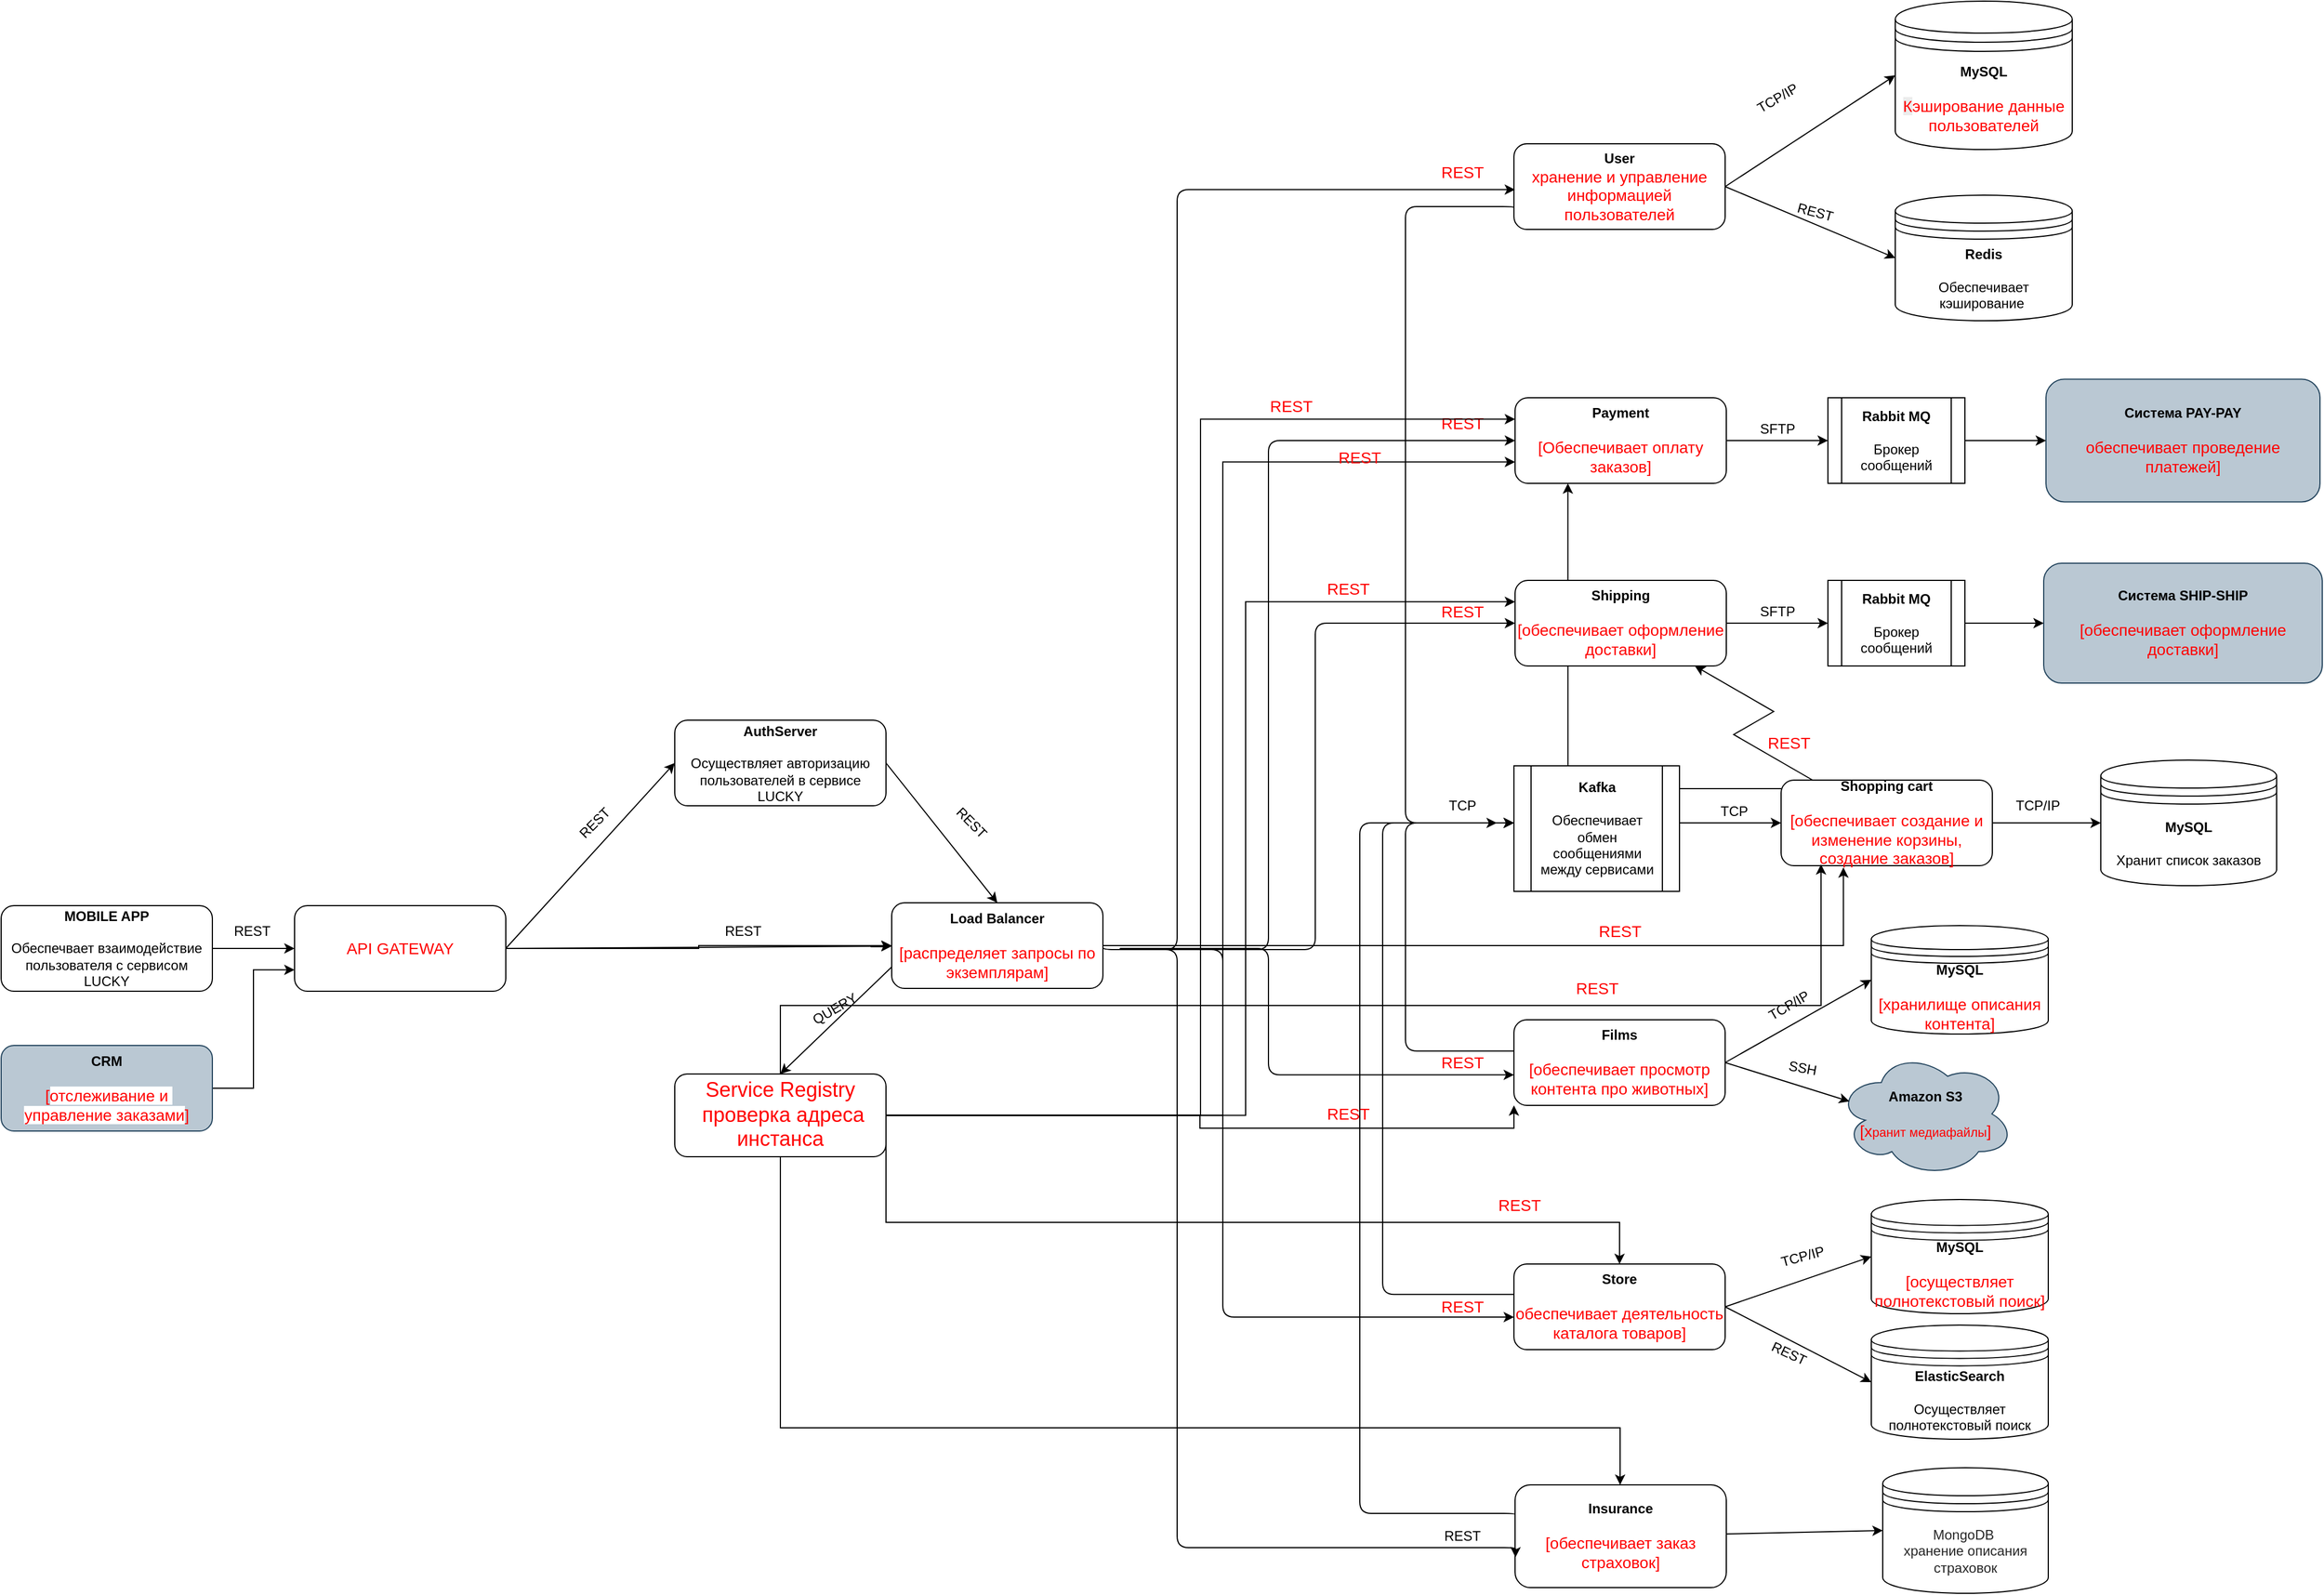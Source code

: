 <mxfile version="28.0.5">
  <diagram name="Страница — 1" id="cdS3VRMd5RHz898ZrQ8t">
    <mxGraphModel dx="2278" dy="685" grid="1" gridSize="10" guides="1" tooltips="1" connect="1" arrows="1" fold="1" page="1" pageScale="1" pageWidth="827" pageHeight="1169" math="0" shadow="0">
      <root>
        <mxCell id="0" />
        <mxCell id="1" parent="0" />
        <mxCell id="olXfn6rq-lJbtFAW49nZ-2" value="&lt;b&gt;MOBILE APP&lt;/b&gt;&lt;br&gt;&lt;br&gt;Обеспечвает взаимодействие пользователя с сервисом LUCKY" style="rounded=1;whiteSpace=wrap;html=1;" parent="1" vertex="1">
          <mxGeometry x="-670" y="802.5" width="185" height="75" as="geometry" />
        </mxCell>
        <mxCell id="PEfDEhMN_RIWn9dZ9WXp-66" style="edgeStyle=orthogonalEdgeStyle;rounded=0;orthogonalLoop=1;jettySize=auto;html=1;exitX=1;exitY=0.5;exitDx=0;exitDy=0;entryX=0;entryY=0.5;entryDx=0;entryDy=0;" parent="1" source="olXfn6rq-lJbtFAW49nZ-3" target="PEfDEhMN_RIWn9dZ9WXp-48" edge="1">
          <mxGeometry relative="1" as="geometry" />
        </mxCell>
        <mxCell id="WFzI-0uK9L6sR63e98sQ-45" style="rounded=0;orthogonalLoop=1;jettySize=auto;html=1;exitX=0;exitY=0.75;exitDx=0;exitDy=0;entryX=0.5;entryY=0;entryDx=0;entryDy=0;" parent="1" source="PEfDEhMN_RIWn9dZ9WXp-48" target="WFzI-0uK9L6sR63e98sQ-44" edge="1">
          <mxGeometry relative="1" as="geometry" />
        </mxCell>
        <mxCell id="olXfn6rq-lJbtFAW49nZ-3" value="&lt;font color=&quot;#fe0101&quot;&gt;&lt;span style=&quot;font-size: 14px;&quot;&gt;API GATEWAY&lt;/span&gt;&lt;/font&gt;" style="rounded=1;whiteSpace=wrap;html=1;" parent="1" vertex="1">
          <mxGeometry x="-413" y="802.5" width="185" height="75" as="geometry" />
        </mxCell>
        <mxCell id="WFzI-0uK9L6sR63e98sQ-15" style="edgeStyle=orthogonalEdgeStyle;rounded=1;orthogonalLoop=1;jettySize=auto;html=1;entryX=1;entryY=1;entryDx=0;entryDy=0;curved=0;exitX=0;exitY=0.75;exitDx=0;exitDy=0;" parent="1" source="olXfn6rq-lJbtFAW49nZ-6" edge="1">
          <mxGeometry relative="1" as="geometry">
            <Array as="points">
              <mxPoint x="560" y="190" />
              <mxPoint x="560" y="730" />
            </Array>
            <mxPoint x="640" y="730" as="targetPoint" />
          </mxGeometry>
        </mxCell>
        <mxCell id="olXfn6rq-lJbtFAW49nZ-6" value="&lt;b&gt;User&lt;/b&gt;&lt;br&gt;&lt;font style=&quot;font-size: 14px; color: rgb(255, 0, 0);&quot;&gt;&lt;span style=&quot;font-family: &amp;quot;YS Text&amp;quot;, sans-serif; text-align: start; white-space-collapse: preserve; background-color: rgb(255, 255, 255);&quot;&gt;хранение и управление информацией пользователей&lt;/span&gt;&lt;/font&gt;" style="rounded=1;whiteSpace=wrap;html=1;" parent="1" vertex="1">
          <mxGeometry x="655" y="135" width="185" height="75" as="geometry" />
        </mxCell>
        <mxCell id="WFzI-0uK9L6sR63e98sQ-19" style="edgeStyle=orthogonalEdgeStyle;rounded=1;orthogonalLoop=1;jettySize=auto;html=1;entryX=0;entryY=0.5;entryDx=0;entryDy=0;curved=0;exitX=-0.001;exitY=0.355;exitDx=0;exitDy=0;exitPerimeter=0;" parent="1" source="olXfn6rq-lJbtFAW49nZ-7" edge="1">
          <mxGeometry relative="1" as="geometry">
            <Array as="points">
              <mxPoint x="540" y="1143" />
              <mxPoint x="540" y="730" />
            </Array>
            <mxPoint x="655" y="730" as="targetPoint" />
          </mxGeometry>
        </mxCell>
        <mxCell id="olXfn6rq-lJbtFAW49nZ-7" value="&lt;b&gt;Store&lt;/b&gt;&lt;br&gt;&lt;br&gt;&lt;font style=&quot;border-color: var(--border-color); color: rgb(254, 1, 1); font-size: 14px;&quot;&gt;обеспечивает деятельность каталога товаров]&lt;/font&gt;" style="rounded=1;whiteSpace=wrap;html=1;" parent="1" vertex="1">
          <mxGeometry x="655" y="1116.5" width="185" height="75" as="geometry" />
        </mxCell>
        <mxCell id="WFzI-0uK9L6sR63e98sQ-28" style="edgeStyle=orthogonalEdgeStyle;rounded=1;orthogonalLoop=1;jettySize=auto;html=1;entryX=0;entryY=0.5;entryDx=0;entryDy=0;curved=0;exitX=0.001;exitY=0.365;exitDx=0;exitDy=0;exitPerimeter=0;" parent="1" source="olXfn6rq-lJbtFAW49nZ-8" edge="1">
          <mxGeometry relative="1" as="geometry">
            <Array as="points">
              <mxPoint x="560" y="930" />
              <mxPoint x="560" y="730" />
            </Array>
            <mxPoint x="655" y="730" as="targetPoint" />
          </mxGeometry>
        </mxCell>
        <mxCell id="olXfn6rq-lJbtFAW49nZ-8" value="&lt;b&gt;Films&lt;br&gt;&lt;/b&gt;&lt;br&gt;&lt;font style=&quot;border-color: var(--border-color); color: rgb(254, 1, 1); font-size: 14px;&quot;&gt;[обеспечивает просмотр контента про животных&lt;/font&gt;&lt;font style=&quot;border-color: var(--border-color); color: rgb(254, 1, 1); font-size: 14px;&quot;&gt;]&lt;/font&gt;" style="rounded=1;whiteSpace=wrap;html=1;" parent="1" vertex="1">
          <mxGeometry x="655" y="902.5" width="185" height="75" as="geometry" />
        </mxCell>
        <mxCell id="olXfn6rq-lJbtFAW49nZ-28" style="rounded=0;orthogonalLoop=1;jettySize=auto;html=1;entryX=0;entryY=0.5;entryDx=0;entryDy=0;" parent="1" source="olXfn6rq-lJbtFAW49nZ-9" target="olXfn6rq-lJbtFAW49nZ-27" edge="1">
          <mxGeometry relative="1" as="geometry" />
        </mxCell>
        <mxCell id="WFzI-0uK9L6sR63e98sQ-20" style="edgeStyle=orthogonalEdgeStyle;rounded=1;orthogonalLoop=1;jettySize=auto;html=1;entryX=0;entryY=0.5;entryDx=0;entryDy=0;exitX=0;exitY=0.299;exitDx=0;exitDy=0;curved=0;exitPerimeter=0;" parent="1" source="olXfn6rq-lJbtFAW49nZ-9" edge="1">
          <mxGeometry relative="1" as="geometry">
            <Array as="points">
              <mxPoint x="520" y="1335" />
              <mxPoint x="520" y="730" />
            </Array>
            <mxPoint x="655" y="730" as="targetPoint" />
          </mxGeometry>
        </mxCell>
        <mxCell id="olXfn6rq-lJbtFAW49nZ-9" value="&lt;b&gt;Insurance&lt;/b&gt;&lt;br&gt;&lt;br&gt;&lt;font style=&quot;border-color: var(--border-color); color: rgb(254, 1, 1); font-size: 14px;&quot;&gt;[обеспечивает заказ страховок&lt;/font&gt;&lt;font style=&quot;border-color: var(--border-color); color: rgb(254, 1, 1); font-size: 14px;&quot;&gt;]&lt;/font&gt;" style="rounded=1;whiteSpace=wrap;html=1;" parent="1" vertex="1">
          <mxGeometry x="656" y="1310" width="185" height="90" as="geometry" />
        </mxCell>
        <mxCell id="PEfDEhMN_RIWn9dZ9WXp-17" style="edgeStyle=orthogonalEdgeStyle;rounded=0;orthogonalLoop=1;jettySize=auto;html=1;exitX=1;exitY=0.5;exitDx=0;exitDy=0;entryX=0;entryY=0.5;entryDx=0;entryDy=0;" parent="1" source="olXfn6rq-lJbtFAW49nZ-10" target="olXfn6rq-lJbtFAW49nZ-29" edge="1">
          <mxGeometry relative="1" as="geometry" />
        </mxCell>
        <mxCell id="swOOkN9UK1SYi3IZk_FV-13" style="edgeStyle=isometricEdgeStyle;rounded=0;orthogonalLoop=1;jettySize=auto;html=1;elbow=vertical;" parent="1" source="olXfn6rq-lJbtFAW49nZ-10" target="olXfn6rq-lJbtFAW49nZ-12" edge="1">
          <mxGeometry relative="1" as="geometry" />
        </mxCell>
        <mxCell id="swOOkN9UK1SYi3IZk_FV-16" style="edgeStyle=orthogonalEdgeStyle;rounded=0;orthogonalLoop=1;jettySize=auto;html=1;entryX=0.25;entryY=1;entryDx=0;entryDy=0;" parent="1" source="olXfn6rq-lJbtFAW49nZ-10" target="olXfn6rq-lJbtFAW49nZ-11" edge="1">
          <mxGeometry relative="1" as="geometry">
            <Array as="points">
              <mxPoint x="702" y="700" />
            </Array>
          </mxGeometry>
        </mxCell>
        <mxCell id="olXfn6rq-lJbtFAW49nZ-10" value="&lt;b&gt;Shopping cart&lt;/b&gt;&lt;br&gt;&lt;br&gt;&lt;font style=&quot;border-color: var(--border-color); color: rgb(254, 1, 1); font-size: 14px;&quot;&gt;[обеспечивает создание и изменение корзины, создание заказов&lt;/font&gt;&lt;font style=&quot;border-color: var(--border-color); color: rgb(254, 1, 1); font-size: 14px;&quot;&gt;]&lt;/font&gt;" style="rounded=1;whiteSpace=wrap;html=1;" parent="1" vertex="1">
          <mxGeometry x="889" y="692.5" width="185" height="75" as="geometry" />
        </mxCell>
        <mxCell id="olXfn6rq-lJbtFAW49nZ-11" value="&lt;b&gt;Payment&lt;br&gt;&lt;/b&gt;&lt;br&gt;&lt;font style=&quot;border-color: var(--border-color); color: rgb(254, 1, 1); font-size: 14px;&quot;&gt;[Обеспечивает оплату заказов&lt;/font&gt;&lt;font style=&quot;border-color: var(--border-color); color: rgb(254, 1, 1); font-size: 14px;&quot;&gt;]&lt;/font&gt;" style="rounded=1;whiteSpace=wrap;html=1;" parent="1" vertex="1">
          <mxGeometry x="656" y="357.5" width="185" height="75" as="geometry" />
        </mxCell>
        <mxCell id="olXfn6rq-lJbtFAW49nZ-12" value="&lt;b&gt;Shipping&lt;/b&gt;&lt;br&gt;&lt;br&gt;&lt;font style=&quot;border-color: var(--border-color); color: rgb(254, 1, 1); font-size: 14px;&quot;&gt;[обеспечивает оформление доставки&lt;/font&gt;&lt;font style=&quot;border-color: var(--border-color); color: rgb(254, 1, 1); font-size: 14px;&quot;&gt;]&lt;/font&gt;" style="rounded=1;whiteSpace=wrap;html=1;" parent="1" vertex="1">
          <mxGeometry x="656" y="517.5" width="185" height="75" as="geometry" />
        </mxCell>
        <mxCell id="olXfn6rq-lJbtFAW49nZ-23" value="&lt;b&gt;MySQL&lt;/b&gt;&lt;br&gt;&lt;br&gt;&lt;font style=&quot;border-color: var(--border-color); color: rgb(254, 1, 1); font-size: 14px;&quot;&gt;[осуществляет полнотекстовый поиск&lt;/font&gt;&lt;font style=&quot;border-color: var(--border-color); color: rgb(254, 1, 1); font-size: 14px;&quot;&gt;]&lt;/font&gt;" style="shape=datastore;whiteSpace=wrap;html=1;" parent="1" vertex="1">
          <mxGeometry x="968" y="1060" width="155" height="100" as="geometry" />
        </mxCell>
        <mxCell id="olXfn6rq-lJbtFAW49nZ-27" value="&lt;span style=&quot;color: rgba(0, 0, 0, 0.85); font-family: &amp;quot;YS Text&amp;quot;, sans-serif; text-align: start; white-space-collapse: preserve; background-color: rgb(255, 255, 255);&quot;&gt;&lt;font style=&quot;font-size: 12px;&quot;&gt;MongoDB &lt;/font&gt;&lt;/span&gt;&lt;div&gt;&lt;span style=&quot;color: rgba(0, 0, 0, 0.85); font-family: &amp;quot;YS Text&amp;quot;, sans-serif; text-align: start; white-space-collapse: preserve; background-color: rgb(255, 255, 255);&quot;&gt;&lt;font style=&quot;font-size: 12px;&quot;&gt;хранение описания страховок&lt;/font&gt;&lt;/span&gt;&lt;/div&gt;" style="shape=datastore;whiteSpace=wrap;html=1;" parent="1" vertex="1">
          <mxGeometry x="978" y="1295" width="145" height="110" as="geometry" />
        </mxCell>
        <mxCell id="olXfn6rq-lJbtFAW49nZ-29" value="&lt;b&gt;MySQL&lt;/b&gt;&lt;br&gt;&lt;br&gt;Хранит список заказов" style="shape=datastore;whiteSpace=wrap;html=1;" parent="1" vertex="1">
          <mxGeometry x="1169" y="675" width="154" height="110" as="geometry" />
        </mxCell>
        <mxCell id="q-aXDWuhQQutBYupPtUj-5" value="REST" style="text;html=1;strokeColor=none;fillColor=none;align=center;verticalAlign=middle;whiteSpace=wrap;rounded=0;rotation=0;" parent="1" vertex="1">
          <mxGeometry x="-480" y="810" width="60" height="30" as="geometry" />
        </mxCell>
        <mxCell id="q-aXDWuhQQutBYupPtUj-7" value="" style="endArrow=classic;html=1;rounded=0;entryX=0;entryY=0.5;entryDx=0;entryDy=0;exitX=1;exitY=0.5;exitDx=0;exitDy=0;" parent="1" source="olXfn6rq-lJbtFAW49nZ-2" target="olXfn6rq-lJbtFAW49nZ-3" edge="1">
          <mxGeometry width="50" height="50" relative="1" as="geometry">
            <mxPoint x="-520" y="780" as="sourcePoint" />
            <mxPoint x="-400" y="850" as="targetPoint" />
          </mxGeometry>
        </mxCell>
        <mxCell id="q-aXDWuhQQutBYupPtUj-8" value="&lt;b&gt;AuthServer&lt;/b&gt;&lt;br&gt;&lt;br&gt;Осуществляет авторизацию пользователей в сервисе LUCKY" style="rounded=1;whiteSpace=wrap;html=1;" parent="1" vertex="1">
          <mxGeometry x="-80" y="640" width="185" height="75" as="geometry" />
        </mxCell>
        <mxCell id="q-aXDWuhQQutBYupPtUj-9" value="" style="endArrow=classic;html=1;rounded=0;exitX=1;exitY=0.5;exitDx=0;exitDy=0;entryX=0;entryY=0.5;entryDx=0;entryDy=0;" parent="1" source="olXfn6rq-lJbtFAW49nZ-3" target="q-aXDWuhQQutBYupPtUj-8" edge="1">
          <mxGeometry width="50" height="50" relative="1" as="geometry">
            <mxPoint x="100" y="890" as="sourcePoint" />
            <mxPoint x="150" y="840" as="targetPoint" />
          </mxGeometry>
        </mxCell>
        <mxCell id="q-aXDWuhQQutBYupPtUj-13" value="&lt;b&gt;Redis&lt;br&gt;&lt;/b&gt;&lt;br&gt;Обеспечивает кэширование&amp;nbsp;" style="shape=datastore;whiteSpace=wrap;html=1;" parent="1" vertex="1">
          <mxGeometry x="989" y="180" width="155" height="110" as="geometry" />
        </mxCell>
        <mxCell id="q-aXDWuhQQutBYupPtUj-14" value="&lt;b&gt;MySQL&lt;br&gt;&lt;/b&gt;&lt;br&gt;&lt;div style=&quot;text-align: center;&quot;&gt;&lt;font style=&quot;color: rgb(255, 0, 0); font-size: 14px;&quot;&gt;&lt;span style=&quot;text-align: start; background-color: rgb(236, 236, 236);&quot;&gt;К&lt;/span&gt;&lt;span style=&quot;background-color: rgb(255, 255, 255); font-family: &amp;quot;YS Text&amp;quot;, sans-serif; text-align: start; white-space-collapse: preserve;&quot;&gt;эширование данные пользователей&lt;/span&gt;&lt;/font&gt;&lt;/div&gt;" style="shape=datastore;whiteSpace=wrap;html=1;" parent="1" vertex="1">
          <mxGeometry x="989" y="10" width="155" height="130" as="geometry" />
        </mxCell>
        <mxCell id="q-aXDWuhQQutBYupPtUj-23" value="" style="endArrow=classic;html=1;rounded=0;exitX=1;exitY=0.5;exitDx=0;exitDy=0;entryX=0;entryY=0.5;entryDx=0;entryDy=0;" parent="1" source="olXfn6rq-lJbtFAW49nZ-6" target="q-aXDWuhQQutBYupPtUj-14" edge="1">
          <mxGeometry width="50" height="50" relative="1" as="geometry">
            <mxPoint x="536" y="25" as="sourcePoint" />
            <mxPoint x="586" y="-25" as="targetPoint" />
          </mxGeometry>
        </mxCell>
        <mxCell id="q-aXDWuhQQutBYupPtUj-24" value="" style="endArrow=classic;html=1;rounded=0;exitX=1;exitY=0.5;exitDx=0;exitDy=0;entryX=0;entryY=0.5;entryDx=0;entryDy=0;" parent="1" source="olXfn6rq-lJbtFAW49nZ-6" target="q-aXDWuhQQutBYupPtUj-13" edge="1">
          <mxGeometry width="50" height="50" relative="1" as="geometry">
            <mxPoint x="696" y="95" as="sourcePoint" />
            <mxPoint x="916" y="225" as="targetPoint" />
          </mxGeometry>
        </mxCell>
        <mxCell id="q-aXDWuhQQutBYupPtUj-32" value="&lt;b&gt;ElasticSearch&lt;/b&gt;&lt;br&gt;&lt;br&gt;Осуществляет полнотекстовый поиск" style="shape=datastore;whiteSpace=wrap;html=1;" parent="1" vertex="1">
          <mxGeometry x="968" y="1170" width="155" height="100" as="geometry" />
        </mxCell>
        <mxCell id="q-aXDWuhQQutBYupPtUj-33" value="" style="endArrow=classic;html=1;rounded=0;entryX=0;entryY=0.5;entryDx=0;entryDy=0;exitX=1;exitY=0.5;exitDx=0;exitDy=0;" parent="1" source="olXfn6rq-lJbtFAW49nZ-7" target="olXfn6rq-lJbtFAW49nZ-23" edge="1">
          <mxGeometry width="50" height="50" relative="1" as="geometry">
            <mxPoint x="772.769" y="1156.495" as="sourcePoint" />
            <mxPoint x="585" y="1010" as="targetPoint" />
          </mxGeometry>
        </mxCell>
        <mxCell id="q-aXDWuhQQutBYupPtUj-35" value="" style="endArrow=classic;startArrow=none;html=1;rounded=1;exitX=1;exitY=0.5;exitDx=0;exitDy=0;entryX=0.005;entryY=0.535;entryDx=0;entryDy=0;startFill=0;edgeStyle=orthogonalEdgeStyle;curved=0;entryPerimeter=0;" parent="1" target="olXfn6rq-lJbtFAW49nZ-6" edge="1">
          <mxGeometry width="50" height="50" relative="1" as="geometry">
            <mxPoint x="310" y="840.0" as="sourcePoint" />
            <mxPoint x="640" y="1061.304" as="targetPoint" />
            <Array as="points">
              <mxPoint x="310" y="841" />
              <mxPoint x="360" y="841" />
              <mxPoint x="360" y="175" />
            </Array>
          </mxGeometry>
        </mxCell>
        <mxCell id="q-aXDWuhQQutBYupPtUj-36" value="" style="endArrow=classic;startArrow=none;html=1;rounded=1;exitX=1;exitY=0.5;exitDx=0;exitDy=0;startFill=0;edgeStyle=orthogonalEdgeStyle;curved=0;" parent="1" target="olXfn6rq-lJbtFAW49nZ-7" edge="1">
          <mxGeometry width="50" height="50" relative="1" as="geometry">
            <mxPoint x="310" y="840.0" as="sourcePoint" />
            <mxPoint x="600" y="900" as="targetPoint" />
            <Array as="points">
              <mxPoint x="400" y="841" />
              <mxPoint x="400" y="1163" />
            </Array>
          </mxGeometry>
        </mxCell>
        <mxCell id="q-aXDWuhQQutBYupPtUj-37" value="" style="endArrow=classic;html=1;rounded=0;exitX=1;exitY=0.5;exitDx=0;exitDy=0;entryX=0;entryY=0.5;entryDx=0;entryDy=0;" parent="1" source="olXfn6rq-lJbtFAW49nZ-7" target="q-aXDWuhQQutBYupPtUj-32" edge="1">
          <mxGeometry width="50" height="50" relative="1" as="geometry">
            <mxPoint x="565" y="1100" as="sourcePoint" />
            <mxPoint x="615" y="1050" as="targetPoint" />
          </mxGeometry>
        </mxCell>
        <mxCell id="q-aXDWuhQQutBYupPtUj-43" value="" style="endArrow=classic;html=1;rounded=0;exitX=1;exitY=0.5;exitDx=0;exitDy=0;entryX=0.5;entryY=0;entryDx=0;entryDy=0;" parent="1" source="q-aXDWuhQQutBYupPtUj-8" target="PEfDEhMN_RIWn9dZ9WXp-48" edge="1">
          <mxGeometry width="50" height="50" relative="1" as="geometry">
            <mxPoint x="420" y="940" as="sourcePoint" />
            <mxPoint x="190" y="840.0" as="targetPoint" />
            <Array as="points" />
          </mxGeometry>
        </mxCell>
        <mxCell id="q-aXDWuhQQutBYupPtUj-45" value="&lt;b&gt;Amazon S3&lt;/b&gt;&lt;br&gt;&lt;br&gt;&lt;font style=&quot;border-color: var(--border-color); color: rgb(254, 1, 1); font-size: 14px;&quot;&gt;[х&lt;/font&gt;&lt;font style=&quot;border-color: var(--border-color); color: rgb(254, 1, 1); font-size: 11px;&quot;&gt;ранит медиафайлы&lt;/font&gt;&lt;font style=&quot;border-color: var(--border-color); color: rgb(254, 1, 1); font-size: 14px;&quot;&gt;]&lt;/font&gt;" style="ellipse;shape=cloud;whiteSpace=wrap;html=1;fillColor=#bac8d3;strokeColor=#23445d;" parent="1" vertex="1">
          <mxGeometry x="938" y="930" width="155" height="110" as="geometry" />
        </mxCell>
        <mxCell id="q-aXDWuhQQutBYupPtUj-47" value="" style="endArrow=classic;html=1;rounded=0;entryX=0.07;entryY=0.4;entryDx=0;entryDy=0;entryPerimeter=0;exitX=1;exitY=0.5;exitDx=0;exitDy=0;" parent="1" source="olXfn6rq-lJbtFAW49nZ-8" target="q-aXDWuhQQutBYupPtUj-45" edge="1">
          <mxGeometry width="50" height="50" relative="1" as="geometry">
            <mxPoint x="725" y="1070" as="sourcePoint" />
            <mxPoint x="775" y="1020" as="targetPoint" />
          </mxGeometry>
        </mxCell>
        <mxCell id="q-aXDWuhQQutBYupPtUj-48" value="" style="endArrow=classic;startArrow=none;html=1;rounded=1;exitX=1;exitY=0.5;exitDx=0;exitDy=0;startFill=0;edgeStyle=orthogonalEdgeStyle;curved=0;entryX=0;entryY=0.644;entryDx=0;entryDy=0;entryPerimeter=0;" parent="1" target="olXfn6rq-lJbtFAW49nZ-8" edge="1">
          <mxGeometry width="50" height="50" relative="1" as="geometry">
            <mxPoint x="310" y="840.0" as="sourcePoint" />
            <mxPoint x="650" y="950" as="targetPoint" />
            <Array as="points">
              <mxPoint x="440" y="840" />
              <mxPoint x="440" y="951" />
            </Array>
          </mxGeometry>
        </mxCell>
        <mxCell id="q-aXDWuhQQutBYupPtUj-51" value="&lt;b&gt;MySQL&lt;/b&gt;&lt;br&gt;&lt;br&gt;&lt;font style=&quot;border-color: var(--border-color); color: rgb(254, 1, 1); font-size: 14px;&quot;&gt;[хранилище описания контента&lt;/font&gt;&lt;font style=&quot;border-color: var(--border-color); color: rgb(254, 1, 1); font-size: 14px;&quot;&gt;]&lt;/font&gt;" style="shape=datastore;whiteSpace=wrap;html=1;" parent="1" vertex="1">
          <mxGeometry x="968" y="820" width="155" height="95" as="geometry" />
        </mxCell>
        <mxCell id="q-aXDWuhQQutBYupPtUj-52" value="" style="endArrow=classic;html=1;rounded=0;exitX=1;exitY=0.5;exitDx=0;exitDy=0;entryX=0;entryY=0.5;entryDx=0;entryDy=0;" parent="1" source="olXfn6rq-lJbtFAW49nZ-8" target="q-aXDWuhQQutBYupPtUj-51" edge="1">
          <mxGeometry width="50" height="50" relative="1" as="geometry">
            <mxPoint x="915" y="940" as="sourcePoint" />
            <mxPoint x="965" y="890" as="targetPoint" />
          </mxGeometry>
        </mxCell>
        <mxCell id="q-aXDWuhQQutBYupPtUj-56" value="&lt;b&gt;Система SHIP-SHIP&lt;/b&gt;&lt;br&gt;&lt;br&gt;&lt;font style=&quot;border-color: var(--border-color); color: rgb(254, 1, 1); font-size: 14px;&quot;&gt;[обеспечивает оформление доставки&lt;/font&gt;&lt;font style=&quot;border-color: var(--border-color); color: rgb(254, 1, 1); font-size: 14px;&quot;&gt;]&lt;/font&gt;" style="rounded=1;whiteSpace=wrap;html=1;fillColor=#bac8d3;strokeColor=#23445d;" parent="1" vertex="1">
          <mxGeometry x="1119" y="502.5" width="244" height="105" as="geometry" />
        </mxCell>
        <mxCell id="PEfDEhMN_RIWn9dZ9WXp-22" style="edgeStyle=orthogonalEdgeStyle;rounded=0;orthogonalLoop=1;jettySize=auto;html=1;exitX=1;exitY=0.5;exitDx=0;exitDy=0;entryX=0;entryY=0.5;entryDx=0;entryDy=0;" parent="1" source="olXfn6rq-lJbtFAW49nZ-12" target="PEfDEhMN_RIWn9dZ9WXp-21" edge="1">
          <mxGeometry relative="1" as="geometry">
            <Array as="points">
              <mxPoint x="841" y="555" />
            </Array>
            <mxPoint x="776" y="555.0" as="sourcePoint" />
          </mxGeometry>
        </mxCell>
        <mxCell id="q-aXDWuhQQutBYupPtUj-59" value="" style="endArrow=classic;startArrow=none;html=1;rounded=1;exitX=1;exitY=0.5;exitDx=0;exitDy=0;entryX=0;entryY=0.5;entryDx=0;entryDy=0;startFill=0;edgeStyle=orthogonalEdgeStyle;" parent="1" target="olXfn6rq-lJbtFAW49nZ-12" edge="1">
          <mxGeometry width="50" height="50" relative="1" as="geometry">
            <mxPoint x="310" y="840.0" as="sourcePoint" />
            <mxPoint x="620" y="1090" as="targetPoint" />
            <Array as="points">
              <mxPoint x="481" y="841" />
              <mxPoint x="481" y="555" />
            </Array>
          </mxGeometry>
        </mxCell>
        <mxCell id="q-aXDWuhQQutBYupPtUj-63" value="" style="endArrow=classic;startArrow=none;html=1;rounded=1;exitX=1;exitY=0.5;exitDx=0;exitDy=0;entryX=0.002;entryY=0.706;entryDx=0;entryDy=0;startFill=0;edgeStyle=orthogonalEdgeStyle;entryPerimeter=0;" parent="1" target="olXfn6rq-lJbtFAW49nZ-9" edge="1">
          <mxGeometry width="50" height="50" relative="1" as="geometry">
            <mxPoint x="310" y="840.0" as="sourcePoint" />
            <mxPoint x="770" y="720" as="targetPoint" />
            <Array as="points">
              <mxPoint x="360" y="841" />
              <mxPoint x="360" y="1365" />
            </Array>
          </mxGeometry>
        </mxCell>
        <mxCell id="PEfDEhMN_RIWn9dZ9WXp-1" value="&lt;b&gt;Система PAY-PAY&lt;/b&gt;&lt;br&gt;&lt;br&gt;&lt;font style=&quot;border-color: var(--border-color); color: rgb(254, 1, 1); font-size: 14px;&quot;&gt;обеспечивает проведение платежей]&lt;/font&gt;" style="rounded=1;whiteSpace=wrap;html=1;fillColor=#bac8d3;strokeColor=#23445d;" parent="1" vertex="1">
          <mxGeometry x="1121" y="341.25" width="240" height="107.5" as="geometry" />
        </mxCell>
        <mxCell id="PEfDEhMN_RIWn9dZ9WXp-4" value="" style="endArrow=classic;startArrow=none;html=1;rounded=1;entryX=0;entryY=0.5;entryDx=0;entryDy=0;exitX=1;exitY=0.5;exitDx=0;exitDy=0;startFill=0;edgeStyle=orthogonalEdgeStyle;" parent="1" source="PEfDEhMN_RIWn9dZ9WXp-48" target="olXfn6rq-lJbtFAW49nZ-11" edge="1">
          <mxGeometry width="50" height="50" relative="1" as="geometry">
            <mxPoint x="310" y="840.0" as="sourcePoint" />
            <mxPoint x="490" y="620" as="targetPoint" />
            <Array as="points">
              <mxPoint x="295" y="841" />
              <mxPoint x="440" y="841" />
              <mxPoint x="440" y="395" />
            </Array>
          </mxGeometry>
        </mxCell>
        <mxCell id="PEfDEhMN_RIWn9dZ9WXp-6" value="" style="endArrow=classic;html=1;rounded=0;exitX=1;exitY=0.5;exitDx=0;exitDy=0;entryX=0;entryY=0.5;entryDx=0;entryDy=0;" parent="1" source="PEfDEhMN_RIWn9dZ9WXp-19" target="PEfDEhMN_RIWn9dZ9WXp-1" edge="1">
          <mxGeometry width="50" height="50" relative="1" as="geometry">
            <mxPoint x="1079" y="795" as="sourcePoint" />
            <mxPoint x="1129" y="745" as="targetPoint" />
          </mxGeometry>
        </mxCell>
        <mxCell id="PEfDEhMN_RIWn9dZ9WXp-15" value="" style="endArrow=classic;html=1;rounded=0;exitX=1;exitY=0.5;exitDx=0;exitDy=0;entryX=0;entryY=0.5;entryDx=0;entryDy=0;" parent="1" target="olXfn6rq-lJbtFAW49nZ-10" edge="1">
          <mxGeometry width="50" height="50" relative="1" as="geometry">
            <mxPoint x="800" y="730" as="sourcePoint" />
            <mxPoint x="816" y="850" as="targetPoint" />
          </mxGeometry>
        </mxCell>
        <mxCell id="PEfDEhMN_RIWn9dZ9WXp-20" value="" style="endArrow=classic;html=1;rounded=0;exitX=1;exitY=0.5;exitDx=0;exitDy=0;entryX=0;entryY=0.5;entryDx=0;entryDy=0;" parent="1" source="olXfn6rq-lJbtFAW49nZ-11" target="PEfDEhMN_RIWn9dZ9WXp-19" edge="1">
          <mxGeometry width="50" height="50" relative="1" as="geometry">
            <mxPoint x="776" y="395" as="sourcePoint" />
            <mxPoint x="1056" y="395" as="targetPoint" />
          </mxGeometry>
        </mxCell>
        <mxCell id="PEfDEhMN_RIWn9dZ9WXp-19" value="&lt;b&gt;Rabbit MQ&lt;br&gt;&lt;/b&gt;&lt;br&gt;Брокер сообщений" style="shape=process;whiteSpace=wrap;html=1;backgroundOutline=1;" parent="1" vertex="1">
          <mxGeometry x="930" y="357.5" width="120" height="75" as="geometry" />
        </mxCell>
        <mxCell id="PEfDEhMN_RIWn9dZ9WXp-23" style="edgeStyle=orthogonalEdgeStyle;rounded=0;orthogonalLoop=1;jettySize=auto;html=1;exitX=1;exitY=0.5;exitDx=0;exitDy=0;" parent="1" source="PEfDEhMN_RIWn9dZ9WXp-21" target="q-aXDWuhQQutBYupPtUj-56" edge="1">
          <mxGeometry relative="1" as="geometry" />
        </mxCell>
        <mxCell id="PEfDEhMN_RIWn9dZ9WXp-21" value="&lt;b&gt;Rabbit MQ&lt;/b&gt;&lt;br style=&quot;border-color: var(--border-color);&quot;&gt;&lt;br style=&quot;border-color: var(--border-color);&quot;&gt;Брокер сообщений" style="shape=process;whiteSpace=wrap;html=1;backgroundOutline=1;" parent="1" vertex="1">
          <mxGeometry x="930" y="517.5" width="120" height="75" as="geometry" />
        </mxCell>
        <mxCell id="5FGVjPtjrCNY85mencqs-1" value="" style="endArrow=classic;html=1;rounded=0;exitX=1;exitY=0.5;exitDx=0;exitDy=0;" parent="1" source="olXfn6rq-lJbtFAW49nZ-3" target="PEfDEhMN_RIWn9dZ9WXp-48" edge="1">
          <mxGeometry width="50" height="50" relative="1" as="geometry">
            <mxPoint x="-290" y="840" as="sourcePoint" />
            <mxPoint x="320" y="840" as="targetPoint" />
          </mxGeometry>
        </mxCell>
        <mxCell id="WFzI-0uK9L6sR63e98sQ-22" value="REST" style="text;html=1;strokeColor=none;fillColor=none;align=center;verticalAlign=middle;whiteSpace=wrap;rounded=0;rotation=0;" parent="1" vertex="1">
          <mxGeometry x="-50" y="810" width="60" height="30" as="geometry" />
        </mxCell>
        <mxCell id="WFzI-0uK9L6sR63e98sQ-23" value="REST" style="text;html=1;strokeColor=none;fillColor=none;align=center;verticalAlign=middle;whiteSpace=wrap;rounded=0;rotation=-45;" parent="1" vertex="1">
          <mxGeometry x="-180" y="715" width="60" height="30" as="geometry" />
        </mxCell>
        <mxCell id="WFzI-0uK9L6sR63e98sQ-24" value="REST" style="text;html=1;strokeColor=none;fillColor=none;align=center;verticalAlign=middle;whiteSpace=wrap;rounded=0;rotation=45;" parent="1" vertex="1">
          <mxGeometry x="150" y="715" width="60" height="30" as="geometry" />
        </mxCell>
        <mxCell id="WFzI-0uK9L6sR63e98sQ-25" value="&lt;font color=&quot;#fe0101&quot;&gt;&lt;span style=&quot;font-size: 14px;&quot;&gt;REST&lt;/span&gt;&lt;/font&gt;" style="text;html=1;strokeColor=none;fillColor=none;align=center;verticalAlign=middle;whiteSpace=wrap;rounded=0;rotation=0;" parent="1" vertex="1">
          <mxGeometry x="580" y="145" width="60" height="30" as="geometry" />
        </mxCell>
        <mxCell id="WFzI-0uK9L6sR63e98sQ-26" value="&lt;font color=&quot;#fe0101&quot;&gt;&lt;span style=&quot;font-size: 14px;&quot;&gt;REST&lt;/span&gt;&lt;/font&gt;" style="text;html=1;strokeColor=none;fillColor=none;align=center;verticalAlign=middle;whiteSpace=wrap;rounded=0;rotation=0;" parent="1" vertex="1">
          <mxGeometry x="580" y="365" width="60" height="30" as="geometry" />
        </mxCell>
        <mxCell id="WFzI-0uK9L6sR63e98sQ-27" value="&lt;font color=&quot;#fe0101&quot;&gt;&lt;span style=&quot;font-size: 14px;&quot;&gt;REST&lt;/span&gt;&lt;/font&gt;" style="text;html=1;strokeColor=none;fillColor=none;align=center;verticalAlign=middle;whiteSpace=wrap;rounded=0;rotation=0;" parent="1" vertex="1">
          <mxGeometry x="580" y="530" width="60" height="30" as="geometry" />
        </mxCell>
        <mxCell id="WFzI-0uK9L6sR63e98sQ-31" value="&lt;font color=&quot;#fe0101&quot;&gt;&lt;span style=&quot;font-size: 14px;&quot;&gt;REST&lt;/span&gt;&lt;/font&gt;" style="text;html=1;strokeColor=none;fillColor=none;align=center;verticalAlign=middle;whiteSpace=wrap;rounded=0;rotation=0;" parent="1" vertex="1">
          <mxGeometry x="580" y="925" width="60" height="30" as="geometry" />
        </mxCell>
        <mxCell id="WFzI-0uK9L6sR63e98sQ-32" value="&lt;font color=&quot;#fe0101&quot;&gt;&lt;span style=&quot;font-size: 14px;&quot;&gt;REST&lt;/span&gt;&lt;/font&gt;" style="text;html=1;strokeColor=none;fillColor=none;align=center;verticalAlign=middle;whiteSpace=wrap;rounded=0;rotation=0;" parent="1" vertex="1">
          <mxGeometry x="580" y="1139" width="60" height="30" as="geometry" />
        </mxCell>
        <mxCell id="WFzI-0uK9L6sR63e98sQ-33" value="REST" style="text;html=1;strokeColor=none;fillColor=none;align=center;verticalAlign=middle;whiteSpace=wrap;rounded=0;rotation=0;" parent="1" vertex="1">
          <mxGeometry x="580" y="1340" width="60" height="30" as="geometry" />
        </mxCell>
        <mxCell id="WFzI-0uK9L6sR63e98sQ-34" value="TCP/IP" style="text;html=1;strokeColor=none;fillColor=none;align=center;verticalAlign=middle;whiteSpace=wrap;rounded=0;rotation=0;" parent="1" vertex="1">
          <mxGeometry x="1084" y="700" width="60" height="30" as="geometry" />
        </mxCell>
        <mxCell id="WFzI-0uK9L6sR63e98sQ-36" value="SFTP" style="text;html=1;strokeColor=none;fillColor=none;align=center;verticalAlign=middle;whiteSpace=wrap;rounded=0;" parent="1" vertex="1">
          <mxGeometry x="856" y="530" width="60" height="30" as="geometry" />
        </mxCell>
        <mxCell id="WFzI-0uK9L6sR63e98sQ-37" value="SSH" style="text;html=1;strokeColor=none;fillColor=none;align=center;verticalAlign=middle;whiteSpace=wrap;rounded=0;rotation=10;" parent="1" vertex="1">
          <mxGeometry x="878" y="930" width="60" height="30" as="geometry" />
        </mxCell>
        <mxCell id="WFzI-0uK9L6sR63e98sQ-38" value="TCP/IP" style="text;html=1;strokeColor=none;fillColor=none;align=center;verticalAlign=middle;whiteSpace=wrap;rounded=0;rotation=-30;" parent="1" vertex="1">
          <mxGeometry x="866" y="875" width="60" height="30" as="geometry" />
        </mxCell>
        <mxCell id="WFzI-0uK9L6sR63e98sQ-40" value="TCP/IP" style="text;html=1;strokeColor=none;fillColor=none;align=center;verticalAlign=middle;whiteSpace=wrap;rounded=0;rotation=-15;" parent="1" vertex="1">
          <mxGeometry x="878" y="1095" width="60" height="30" as="geometry" />
        </mxCell>
        <mxCell id="WFzI-0uK9L6sR63e98sQ-41" value="REST" style="text;html=1;strokeColor=none;fillColor=none;align=center;verticalAlign=middle;whiteSpace=wrap;rounded=0;rotation=25;" parent="1" vertex="1">
          <mxGeometry x="866" y="1180" width="60" height="30" as="geometry" />
        </mxCell>
        <mxCell id="WFzI-0uK9L6sR63e98sQ-42" value="REST" style="text;html=1;strokeColor=none;fillColor=none;align=center;verticalAlign=middle;whiteSpace=wrap;rounded=0;rotation=15;" parent="1" vertex="1">
          <mxGeometry x="889" y="180" width="60" height="30" as="geometry" />
        </mxCell>
        <mxCell id="WFzI-0uK9L6sR63e98sQ-43" value="TCP/IP" style="text;html=1;strokeColor=none;fillColor=none;align=center;verticalAlign=middle;whiteSpace=wrap;rounded=0;rotation=-30;" parent="1" vertex="1">
          <mxGeometry x="856" y="80" width="60" height="30" as="geometry" />
        </mxCell>
        <mxCell id="mqjzCTmB_xnUa9TsDxUt-5" style="edgeStyle=orthogonalEdgeStyle;rounded=0;orthogonalLoop=1;jettySize=auto;html=1;entryX=0;entryY=0.25;entryDx=0;entryDy=0;" edge="1" parent="1" source="WFzI-0uK9L6sR63e98sQ-44" target="olXfn6rq-lJbtFAW49nZ-11">
          <mxGeometry relative="1" as="geometry" />
        </mxCell>
        <mxCell id="mqjzCTmB_xnUa9TsDxUt-7" style="edgeStyle=orthogonalEdgeStyle;rounded=0;orthogonalLoop=1;jettySize=auto;html=1;entryX=0;entryY=0.75;entryDx=0;entryDy=0;" edge="1" parent="1" source="WFzI-0uK9L6sR63e98sQ-44" target="olXfn6rq-lJbtFAW49nZ-11">
          <mxGeometry relative="1" as="geometry">
            <Array as="points">
              <mxPoint x="400" y="986" />
              <mxPoint x="400" y="414" />
            </Array>
          </mxGeometry>
        </mxCell>
        <mxCell id="mqjzCTmB_xnUa9TsDxUt-9" style="edgeStyle=orthogonalEdgeStyle;rounded=0;orthogonalLoop=1;jettySize=auto;html=1;entryX=0;entryY=0.25;entryDx=0;entryDy=0;" edge="1" parent="1" source="WFzI-0uK9L6sR63e98sQ-44" target="olXfn6rq-lJbtFAW49nZ-12">
          <mxGeometry relative="1" as="geometry">
            <Array as="points">
              <mxPoint x="420" y="986" />
              <mxPoint x="420" y="536" />
            </Array>
          </mxGeometry>
        </mxCell>
        <mxCell id="mqjzCTmB_xnUa9TsDxUt-13" style="edgeStyle=orthogonalEdgeStyle;rounded=0;orthogonalLoop=1;jettySize=auto;html=1;entryX=0;entryY=1;entryDx=0;entryDy=0;" edge="1" parent="1" source="WFzI-0uK9L6sR63e98sQ-44" target="olXfn6rq-lJbtFAW49nZ-8">
          <mxGeometry relative="1" as="geometry" />
        </mxCell>
        <mxCell id="mqjzCTmB_xnUa9TsDxUt-15" style="edgeStyle=orthogonalEdgeStyle;rounded=0;orthogonalLoop=1;jettySize=auto;html=1;exitX=1;exitY=0.5;exitDx=0;exitDy=0;entryX=0.5;entryY=0;entryDx=0;entryDy=0;" edge="1" parent="1" source="WFzI-0uK9L6sR63e98sQ-44" target="olXfn6rq-lJbtFAW49nZ-7">
          <mxGeometry relative="1" as="geometry">
            <Array as="points">
              <mxPoint x="105" y="1080" />
              <mxPoint x="748" y="1080" />
            </Array>
          </mxGeometry>
        </mxCell>
        <mxCell id="mqjzCTmB_xnUa9TsDxUt-17" style="edgeStyle=orthogonalEdgeStyle;rounded=0;orthogonalLoop=1;jettySize=auto;html=1;exitX=0.5;exitY=1;exitDx=0;exitDy=0;" edge="1" parent="1" source="WFzI-0uK9L6sR63e98sQ-44" target="olXfn6rq-lJbtFAW49nZ-9">
          <mxGeometry relative="1" as="geometry">
            <Array as="points">
              <mxPoint x="12" y="1260" />
              <mxPoint x="748" y="1260" />
            </Array>
          </mxGeometry>
        </mxCell>
        <mxCell id="WFzI-0uK9L6sR63e98sQ-44" value="&lt;span style=&quot;font-family: &amp;quot;YS Text&amp;quot;, sans-serif; font-size: 18px; text-align: start; white-space-collapse: preserve; background-color: rgb(255, 255, 255);&quot;&gt;&lt;font style=&quot;color: rgb(255, 0, 0);&quot;&gt;Service Registry&lt;/font&gt;&lt;/span&gt;&lt;div&gt;&lt;span style=&quot;font-family: &amp;quot;YS Text&amp;quot;, sans-serif; font-size: 18px; text-align: start; white-space-collapse: preserve; background-color: rgb(255, 255, 255); color: rgba(0, 0, 0, 0.85);&quot;&gt;&lt;font style=&quot;color: rgb(255, 0, 0);&quot;&gt; проверка адреса инстанса&lt;/font&gt;&lt;/span&gt;&lt;span style=&quot;color: rgba(0, 0, 0, 0.85); font-family: &amp;quot;YS Text&amp;quot;, sans-serif; font-size: 18px; text-align: start; white-space-collapse: preserve; background-color: rgb(255, 255, 255);&quot;&gt;&lt;/span&gt;&lt;/div&gt;" style="rounded=1;whiteSpace=wrap;html=1;" parent="1" vertex="1">
          <mxGeometry x="-80" y="950" width="185" height="72.5" as="geometry" />
        </mxCell>
        <mxCell id="WFzI-0uK9L6sR63e98sQ-46" value="QUERY" style="text;html=1;strokeColor=none;fillColor=none;align=center;verticalAlign=middle;whiteSpace=wrap;rounded=0;rotation=-30;" parent="1" vertex="1">
          <mxGeometry x="30" y="877.5" width="60" height="30" as="geometry" />
        </mxCell>
        <mxCell id="PEfDEhMN_RIWn9dZ9WXp-48" value="&lt;b&gt;Load Balancer&lt;/b&gt;&lt;br&gt;&lt;br&gt;&lt;font style=&quot;font-size: 14px; color: rgb(255, 0, 0);&quot;&gt;&lt;font style=&quot;border-color: var(--border-color);&quot;&gt;[&lt;/font&gt;&lt;font style=&quot;border-color: var(--border-color);&quot;&gt;&lt;span style=&quot;font-family: &amp;quot;YS Text&amp;quot;, sans-serif; text-align: left; white-space-collapse: preserve-breaks; background-color: rgb(255, 255, 255);&quot;&gt;распределяет запросы по экземплярам&lt;/span&gt;]&lt;/font&gt;&lt;/font&gt;" style="rounded=1;whiteSpace=wrap;html=1;" parent="1" vertex="1">
          <mxGeometry x="110" y="800" width="185" height="75" as="geometry" />
        </mxCell>
        <mxCell id="K2TLM2HFH9tfnSBkfR89-1" value="SFTP" style="text;html=1;strokeColor=none;fillColor=none;align=center;verticalAlign=middle;whiteSpace=wrap;rounded=0;" parent="1" vertex="1">
          <mxGeometry x="856" y="370" width="60" height="30" as="geometry" />
        </mxCell>
        <mxCell id="W3McJrpNCkY7hDJA5yCN-4" style="edgeStyle=orthogonalEdgeStyle;rounded=0;orthogonalLoop=1;jettySize=auto;html=1;entryX=0;entryY=0.75;entryDx=0;entryDy=0;" parent="1" source="W3McJrpNCkY7hDJA5yCN-2" target="olXfn6rq-lJbtFAW49nZ-3" edge="1">
          <mxGeometry relative="1" as="geometry" />
        </mxCell>
        <mxCell id="W3McJrpNCkY7hDJA5yCN-2" value="&lt;b&gt;СRM&lt;/b&gt;&lt;br&gt;&lt;br&gt;&lt;font style=&quot;font-size: 14px; color: rgb(255, 0, 0);&quot;&gt;&lt;font style=&quot;border-color: var(--border-color);&quot;&gt;[&lt;/font&gt;&lt;font style=&quot;border-color: var(--border-color);&quot;&gt;&lt;span style=&quot;font-family: &amp;quot;YS Text&amp;quot;, sans-serif; text-align: start; white-space-collapse: preserve; background-color: rgb(255, 255, 255);&quot;&gt;отслеживание и управление заказами&lt;/span&gt;]&lt;/font&gt;&lt;/font&gt;" style="rounded=1;whiteSpace=wrap;html=1;fillColor=#bac8d3;strokeColor=#23445d;" parent="1" vertex="1">
          <mxGeometry x="-670" y="925" width="185" height="75" as="geometry" />
        </mxCell>
        <mxCell id="swOOkN9UK1SYi3IZk_FV-14" value="&lt;font color=&quot;#fe0101&quot;&gt;&lt;span style=&quot;font-size: 14px;&quot;&gt;REST&lt;/span&gt;&lt;/font&gt;" style="text;html=1;strokeColor=none;fillColor=none;align=center;verticalAlign=middle;whiteSpace=wrap;rounded=0;rotation=0;" parent="1" vertex="1">
          <mxGeometry x="866" y="645" width="60" height="30" as="geometry" />
        </mxCell>
        <mxCell id="swOOkN9UK1SYi3IZk_FV-17" value="&lt;font color=&quot;#fe0101&quot;&gt;&lt;span style=&quot;font-size: 14px;&quot;&gt;REST&lt;/span&gt;&lt;/font&gt;" style="text;html=1;strokeColor=none;fillColor=none;align=center;verticalAlign=middle;whiteSpace=wrap;rounded=0;rotation=0;" parent="1" vertex="1">
          <mxGeometry x="740" y="670" width="60" height="30" as="geometry" />
        </mxCell>
        <mxCell id="GDOLOg3GE_W_4hLNoTI8-1" value="&lt;b&gt;Kafka&lt;/b&gt;&lt;br&gt;&lt;br&gt;Обеспечивает обмен сообщениями между сервисами" style="shape=process;whiteSpace=wrap;html=1;backgroundOutline=1;" parent="1" vertex="1">
          <mxGeometry x="655" y="680" width="145" height="110" as="geometry" />
        </mxCell>
        <mxCell id="GDOLOg3GE_W_4hLNoTI8-3" value="TCP" style="text;html=1;strokeColor=none;fillColor=none;align=center;verticalAlign=middle;whiteSpace=wrap;rounded=0;" parent="1" vertex="1">
          <mxGeometry x="818" y="705" width="60" height="30" as="geometry" />
        </mxCell>
        <mxCell id="mqjzCTmB_xnUa9TsDxUt-1" value="TCP" style="text;html=1;strokeColor=none;fillColor=none;align=center;verticalAlign=middle;whiteSpace=wrap;rounded=0;" vertex="1" parent="1">
          <mxGeometry x="580" y="700" width="60" height="30" as="geometry" />
        </mxCell>
        <mxCell id="mqjzCTmB_xnUa9TsDxUt-3" style="edgeStyle=orthogonalEdgeStyle;rounded=0;orthogonalLoop=1;jettySize=auto;html=1;exitX=1;exitY=0.5;exitDx=0;exitDy=0;entryX=0.295;entryY=1.02;entryDx=0;entryDy=0;entryPerimeter=0;" edge="1" parent="1" source="PEfDEhMN_RIWn9dZ9WXp-48" target="olXfn6rq-lJbtFAW49nZ-10">
          <mxGeometry relative="1" as="geometry" />
        </mxCell>
        <mxCell id="mqjzCTmB_xnUa9TsDxUt-4" value="&lt;font color=&quot;#fe0101&quot;&gt;&lt;span style=&quot;font-size: 14px;&quot;&gt;REST&lt;/span&gt;&lt;/font&gt;" style="text;html=1;strokeColor=none;fillColor=none;align=center;verticalAlign=middle;whiteSpace=wrap;rounded=0;rotation=0;" vertex="1" parent="1">
          <mxGeometry x="717.5" y="810" width="60" height="30" as="geometry" />
        </mxCell>
        <mxCell id="mqjzCTmB_xnUa9TsDxUt-6" value="&lt;font color=&quot;#fe0101&quot;&gt;&lt;span style=&quot;font-size: 14px;&quot;&gt;REST&lt;/span&gt;&lt;/font&gt;" style="text;html=1;strokeColor=none;fillColor=none;align=center;verticalAlign=middle;whiteSpace=wrap;rounded=0;rotation=0;" vertex="1" parent="1">
          <mxGeometry x="430" y="350" width="60" height="30" as="geometry" />
        </mxCell>
        <mxCell id="mqjzCTmB_xnUa9TsDxUt-8" value="&lt;font color=&quot;#fe0101&quot;&gt;&lt;span style=&quot;font-size: 14px;&quot;&gt;REST&lt;/span&gt;&lt;/font&gt;" style="text;html=1;strokeColor=none;fillColor=none;align=center;verticalAlign=middle;whiteSpace=wrap;rounded=0;rotation=0;" vertex="1" parent="1">
          <mxGeometry x="490" y="395" width="60" height="30" as="geometry" />
        </mxCell>
        <mxCell id="mqjzCTmB_xnUa9TsDxUt-10" value="&lt;font color=&quot;#fe0101&quot;&gt;&lt;span style=&quot;font-size: 14px;&quot;&gt;REST&lt;/span&gt;&lt;/font&gt;" style="text;html=1;strokeColor=none;fillColor=none;align=center;verticalAlign=middle;whiteSpace=wrap;rounded=0;rotation=0;" vertex="1" parent="1">
          <mxGeometry x="480" y="510" width="60" height="30" as="geometry" />
        </mxCell>
        <mxCell id="mqjzCTmB_xnUa9TsDxUt-12" value="&lt;font color=&quot;#fe0101&quot;&gt;&lt;span style=&quot;font-size: 14px;&quot;&gt;REST&lt;/span&gt;&lt;/font&gt;" style="text;html=1;strokeColor=none;fillColor=none;align=center;verticalAlign=middle;whiteSpace=wrap;rounded=0;rotation=0;" vertex="1" parent="1">
          <mxGeometry x="697.5" y="860" width="60" height="30" as="geometry" />
        </mxCell>
        <mxCell id="mqjzCTmB_xnUa9TsDxUt-14" value="&lt;font color=&quot;#fe0101&quot;&gt;&lt;span style=&quot;font-size: 14px;&quot;&gt;REST&lt;/span&gt;&lt;/font&gt;" style="text;html=1;strokeColor=none;fillColor=none;align=center;verticalAlign=middle;whiteSpace=wrap;rounded=0;rotation=0;" vertex="1" parent="1">
          <mxGeometry x="480" y="970" width="60" height="30" as="geometry" />
        </mxCell>
        <mxCell id="mqjzCTmB_xnUa9TsDxUt-16" value="&lt;font color=&quot;#fe0101&quot;&gt;&lt;span style=&quot;font-size: 14px;&quot;&gt;REST&lt;/span&gt;&lt;/font&gt;" style="text;html=1;strokeColor=none;fillColor=none;align=center;verticalAlign=middle;whiteSpace=wrap;rounded=0;rotation=0;" vertex="1" parent="1">
          <mxGeometry x="630" y="1050" width="60" height="30" as="geometry" />
        </mxCell>
        <mxCell id="mqjzCTmB_xnUa9TsDxUt-19" style="edgeStyle=orthogonalEdgeStyle;rounded=0;orthogonalLoop=1;jettySize=auto;html=1;exitX=0.5;exitY=0;exitDx=0;exitDy=0;entryX=0.189;entryY=0.984;entryDx=0;entryDy=0;entryPerimeter=0;" edge="1" parent="1" source="WFzI-0uK9L6sR63e98sQ-44" target="olXfn6rq-lJbtFAW49nZ-10">
          <mxGeometry relative="1" as="geometry">
            <Array as="points">
              <mxPoint x="12" y="890" />
              <mxPoint x="924" y="890" />
            </Array>
          </mxGeometry>
        </mxCell>
      </root>
    </mxGraphModel>
  </diagram>
</mxfile>
